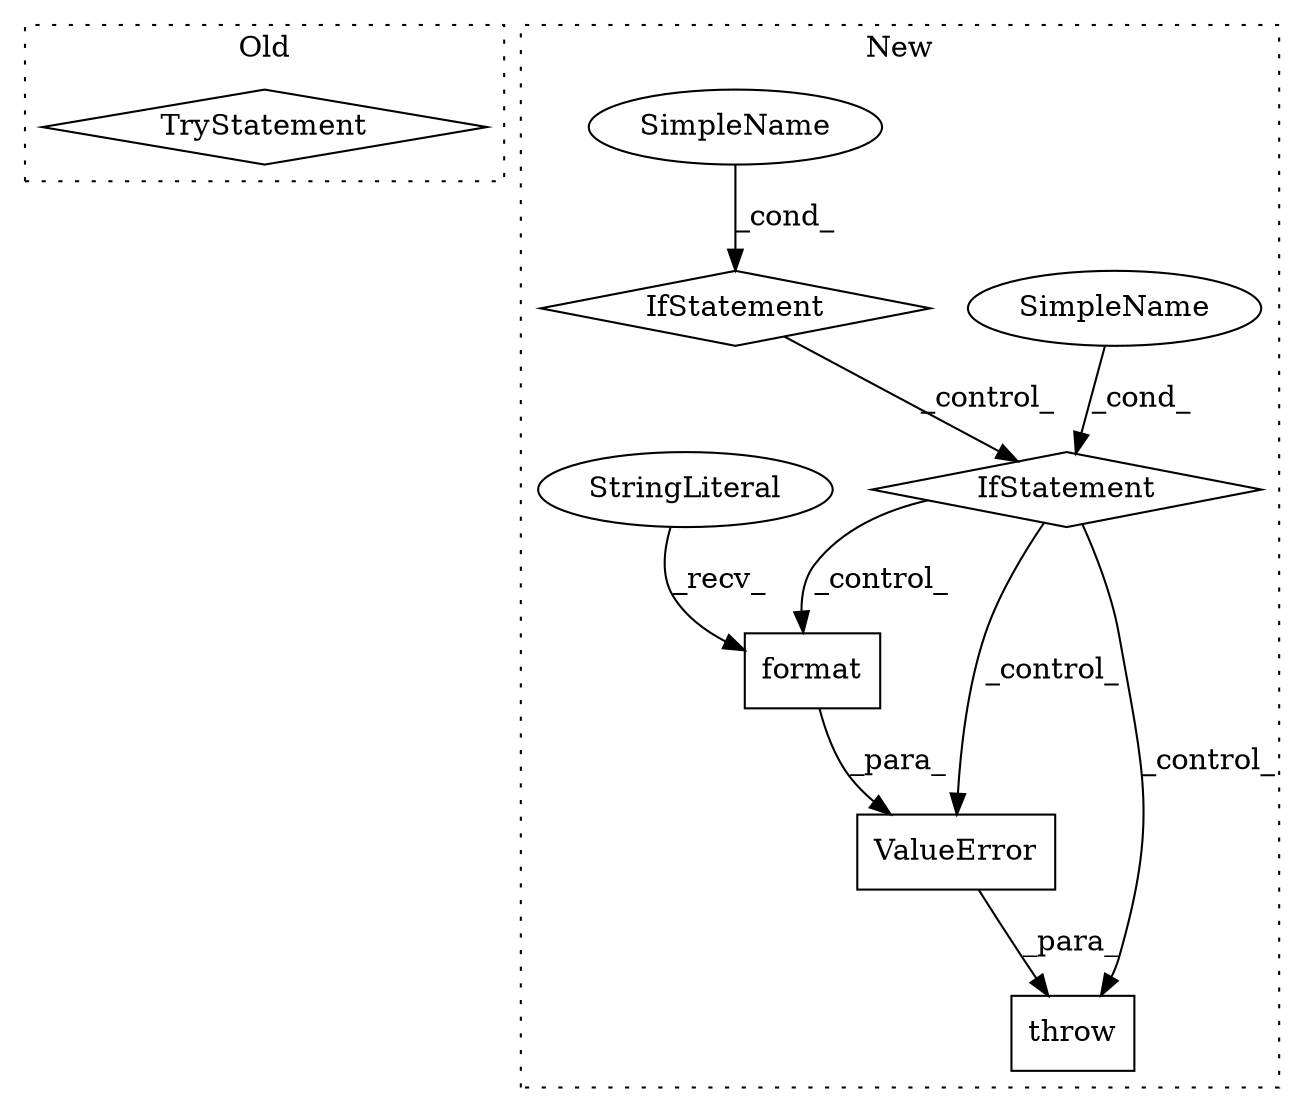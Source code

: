 digraph G {
subgraph cluster0 {
1 [label="TryStatement" a="54" s="621" l="4" shape="diamond"];
label = "Old";
style="dotted";
}
subgraph cluster1 {
2 [label="ValueError" a="32" s="884,967" l="11,1" shape="box"];
3 [label="IfStatement" a="25" s="821,868" l="4,2" shape="diamond"];
4 [label="SimpleName" a="42" s="" l="" shape="ellipse"];
5 [label="throw" a="53" s="878" l="6" shape="box"];
6 [label="SimpleName" a="42" s="" l="" shape="ellipse"];
7 [label="IfStatement" a="25" s="768,786" l="4,2" shape="diamond"];
8 [label="format" a="32" s="955,966" l="7,1" shape="box"];
9 [label="StringLiteral" a="45" s="895" l="59" shape="ellipse"];
label = "New";
style="dotted";
}
2 -> 5 [label="_para_"];
3 -> 5 [label="_control_"];
3 -> 2 [label="_control_"];
3 -> 8 [label="_control_"];
4 -> 3 [label="_cond_"];
6 -> 7 [label="_cond_"];
7 -> 3 [label="_control_"];
8 -> 2 [label="_para_"];
9 -> 8 [label="_recv_"];
}